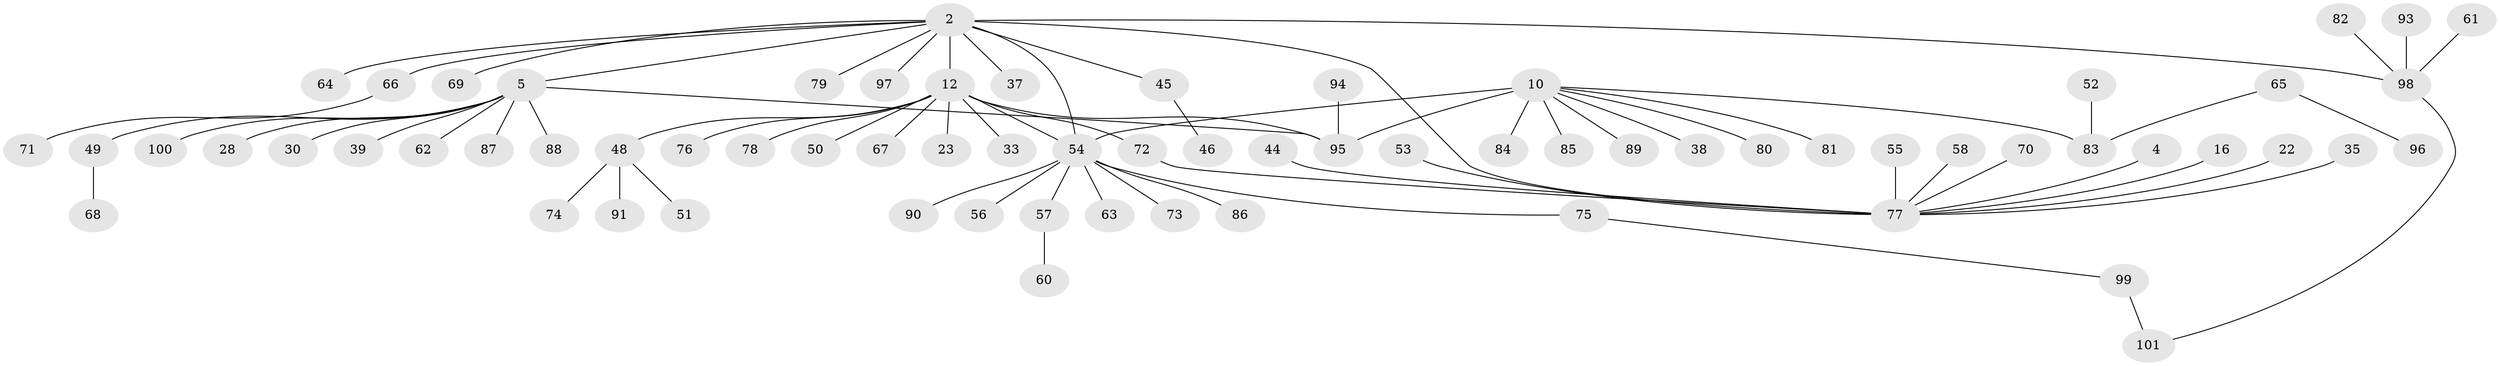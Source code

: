 // original degree distribution, {7: 0.0297029702970297, 17: 0.009900990099009901, 10: 0.009900990099009901, 1: 0.5841584158415841, 8: 0.009900990099009901, 2: 0.18811881188118812, 6: 0.0297029702970297, 4: 0.039603960396039604, 12: 0.009900990099009901, 3: 0.0594059405940594, 5: 0.0297029702970297}
// Generated by graph-tools (version 1.1) at 2025/51/03/04/25 21:51:46]
// undirected, 70 vertices, 74 edges
graph export_dot {
graph [start="1"]
  node [color=gray90,style=filled];
  2;
  4;
  5 [super="+1"];
  10;
  12 [super="+6"];
  16;
  22;
  23;
  28;
  30;
  33 [super="+31"];
  35 [super="+32"];
  37;
  38;
  39;
  44 [super="+7"];
  45;
  46;
  48;
  49;
  50;
  51;
  52;
  53;
  54 [super="+34+43"];
  55;
  56;
  57;
  58;
  60;
  61;
  62;
  63;
  64 [super="+18"];
  65 [super="+20+41"];
  66;
  67;
  68;
  69;
  70;
  71;
  72;
  73;
  74;
  75;
  76;
  77 [super="+40+8"];
  78;
  79;
  80;
  81;
  82;
  83 [super="+14+42"];
  84;
  85;
  86;
  87;
  88;
  89 [super="+36"];
  90 [super="+29"];
  91;
  93;
  94;
  95 [super="+47+59+92"];
  96;
  97 [super="+13+19"];
  98 [super="+24"];
  99;
  100;
  101;
  2 -- 5 [weight=2];
  2 -- 12 [weight=2];
  2 -- 37;
  2 -- 45;
  2 -- 66;
  2 -- 69;
  2 -- 77 [weight=3];
  2 -- 79;
  2 -- 97;
  2 -- 98;
  2 -- 64;
  2 -- 54;
  4 -- 77;
  5 -- 30;
  5 -- 39;
  5 -- 87;
  5 -- 88;
  5 -- 49;
  5 -- 100;
  5 -- 28;
  5 -- 62;
  5 -- 95 [weight=2];
  10 -- 38;
  10 -- 54 [weight=2];
  10 -- 80;
  10 -- 81;
  10 -- 84;
  10 -- 85;
  10 -- 95 [weight=3];
  10 -- 83;
  10 -- 89;
  12 -- 23;
  12 -- 48;
  12 -- 54;
  12 -- 76;
  12 -- 67;
  12 -- 72;
  12 -- 78;
  12 -- 50;
  12 -- 95 [weight=2];
  12 -- 33;
  16 -- 77;
  22 -- 77;
  35 -- 77;
  44 -- 77;
  45 -- 46;
  48 -- 51;
  48 -- 74;
  48 -- 91;
  49 -- 68;
  52 -- 83;
  53 -- 77;
  54 -- 57;
  54 -- 86;
  54 -- 56;
  54 -- 63;
  54 -- 73;
  54 -- 75;
  54 -- 90;
  55 -- 77;
  57 -- 60;
  58 -- 77;
  61 -- 98;
  65 -- 83;
  65 -- 96;
  66 -- 71;
  70 -- 77;
  72 -- 77;
  75 -- 99;
  82 -- 98;
  93 -- 98;
  94 -- 95;
  98 -- 101;
  99 -- 101;
}
